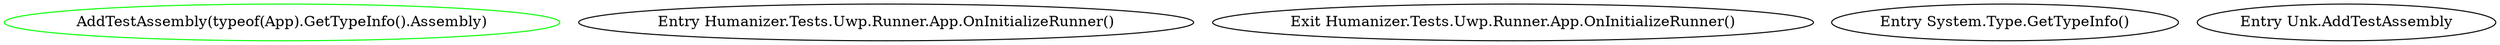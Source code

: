 digraph  {
d1 [cluster="Humanizer.Tests.Uwp.Runner.App.OnInitializeRunner()", color=green, community=0, label="AddTestAssembly(typeof(App).GetTypeInfo().Assembly)", prediction=0, span="28-28"];
d0 [cluster="Humanizer.Tests.Uwp.Runner.App.OnInitializeRunner()", label="Entry Humanizer.Tests.Uwp.Runner.App.OnInitializeRunner()", span="26-26"];
d2 [cluster="Humanizer.Tests.Uwp.Runner.App.OnInitializeRunner()", label="Exit Humanizer.Tests.Uwp.Runner.App.OnInitializeRunner()", span="26-26"];
d3 [cluster="System.Type.GetTypeInfo()", label="Entry System.Type.GetTypeInfo()", span="0-0"];
d4 [cluster="Unk.AddTestAssembly", label="Entry Unk.AddTestAssembly", span=""];
}
